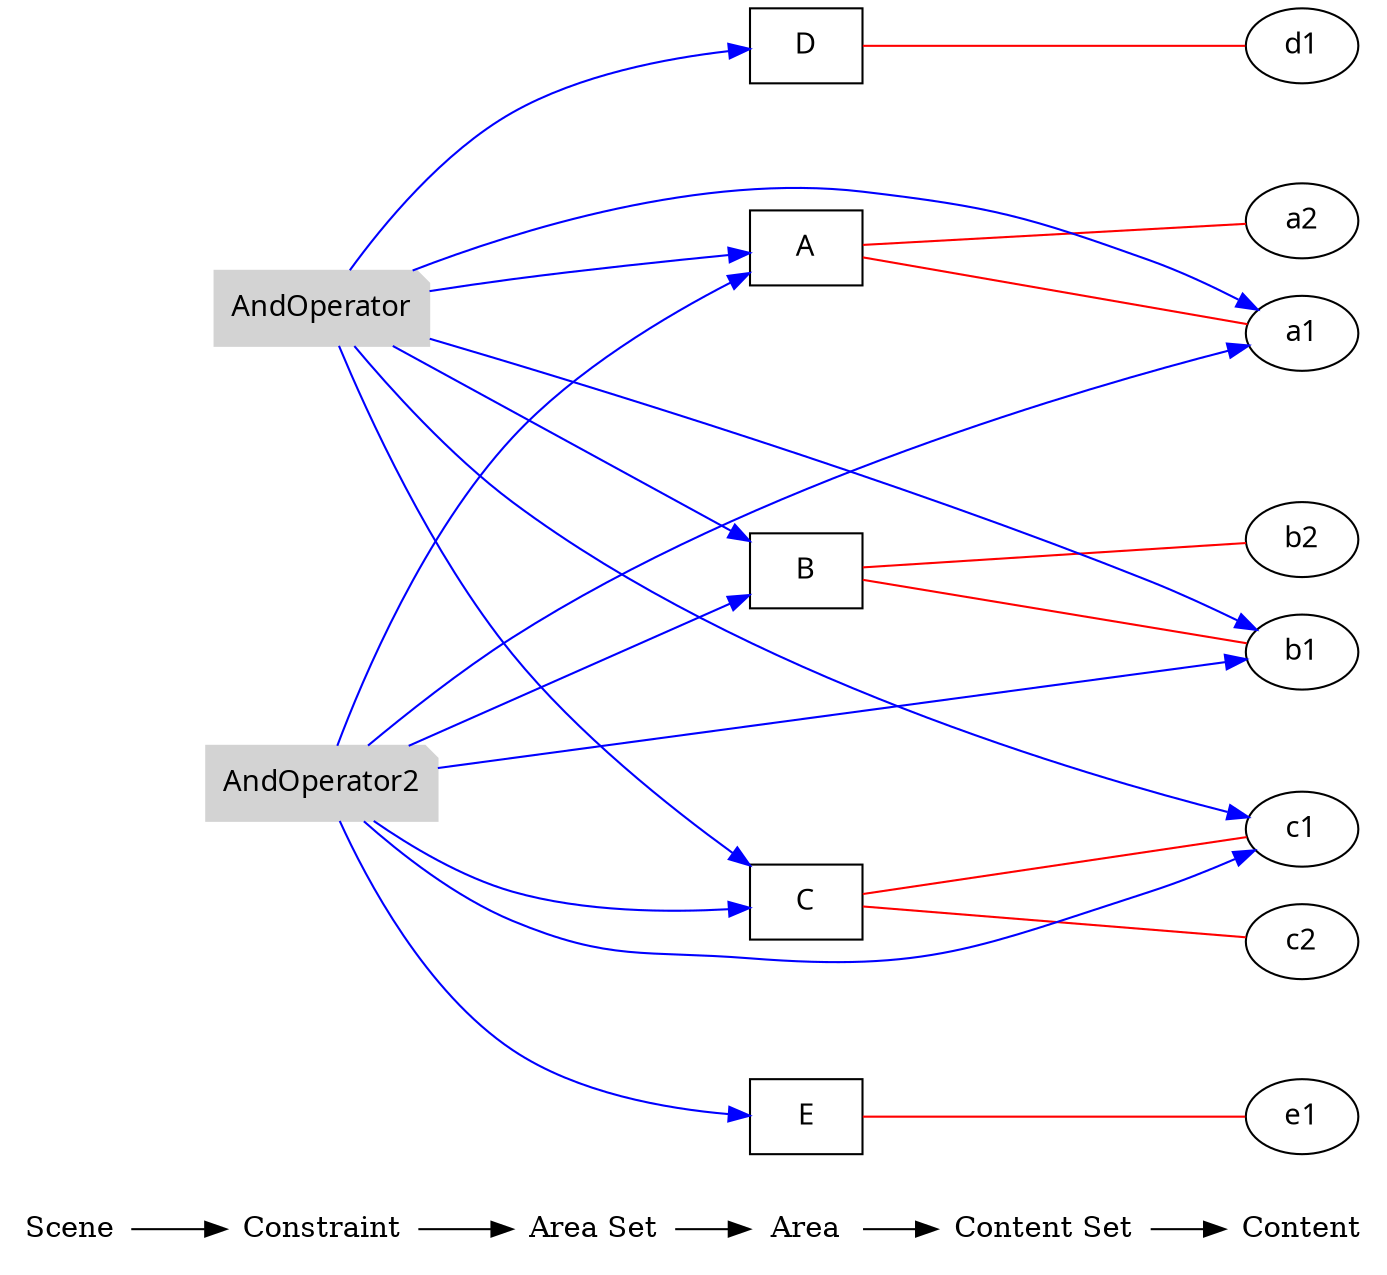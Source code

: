 digraph rule_objects_graph {
	rankdir = LR;
	charset="utf-8";
	clusterrank = global;
	
	node [shape = plaintext];
	Scene -> Constraint -> "Area Set" -> Area -> "Content Set" -> Content; 
	{ rank = same;
		node [shape = box];
		{
			Area;
			e1 [label="A", fontname="Meiryo UI"];
			e2 [label="B", fontname="Meiryo UI"];
			e3 [label="C", fontname="Meiryo UI"];
			e4 [label="D", fontname="Meiryo UI"];
			e5 [label="E", fontname="Meiryo UI"];

		}
	}
	
	{ rank = same;
		node [shape = ellipse];
		{
			Content;
			e6 [label="a1", fontname="Meiryo UI"];
			e7 [label="a2", fontname="Meiryo UI"];
			e8 [label="b1", fontname="Meiryo UI"];
			e9 [label="b2", fontname="Meiryo UI"];
			e10 [label="c1", fontname="Meiryo UI"];
			e11 [label="c2", fontname="Meiryo UI"];
			e12 [label="d1", fontname="Meiryo UI"];
			e13 [label="e1", fontname="Meiryo UI"];


		}
	}
	
	{
		subgraph subareaset {
			"Area Set";
			node [shape = box, style = filled, color = lightpink];


		}
	}


	
	{
		subgraph subcontentset {
			"Content Set";
			node [shape = ellipse, style = filled, color = palegreen];


		}
	}



	e1 -> e6 [dir=none, color=red];
	e1 -> e7 [dir=none, color=red];
	e2 -> e8 [dir=none, color=red];
	e2 -> e9 [dir=none, color=red];
	e3 -> e10 [dir=none, color=red];
	e3 -> e11 [dir=none, color=red];
	e4 -> e12 [dir=none, color=red];
	e5 -> e13 [dir=none, color=red];
	

	

	

	

	subgraph scene { rank = same;
		node [shape = circle, style = filled, color = lightblue];
		{
			"Scene";

		}
	}

	{ rank = same;
		node [shape = note, style = filled, color = lightgrey];
		{
			"Constraint";
			e14 [label="AndOperator", fontname="Meiryo UI"];
			e15 [label="AndOperator2", fontname="Meiryo UI"];
		}
	}
	
	{ rank = same;
		node [shape = note, style = filled, color = lavenderblush2];
		{
			"Constraint";
		}
	}

	{ rank = same;
		node [shape = note, style = filled, color = lightpink2];
		{
			"Constraint";
		}
	}

	e14 -> e3 [color=blue];
	e14 -> e4 [color=blue];
	e14 -> e6 [color=blue];
	e14 -> e10 [color=blue];
	e14 -> e1 [color=blue];
	e14 -> e2 [color=blue];
	e14 -> e8 [color=blue];
	e15 -> e3 [color=blue];
	e15 -> e6 [color=blue];
	e15 -> e10 [color=blue];
	e15 -> e1 [color=blue];
	e15 -> e2 [color=blue];
	e15 -> e8 [color=blue];
	e15 -> e5 [color=blue];
	

	

	
}

